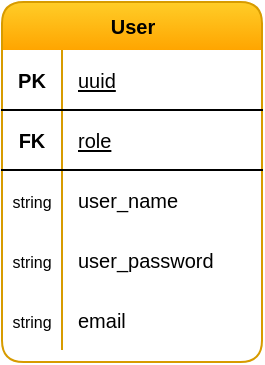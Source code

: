 <mxfile version="26.0.11">
  <diagram name="Page-1" id="7n5_S2G0NRe67UJlGbE3">
    <mxGraphModel dx="4254" dy="605" grid="1" gridSize="10" guides="1" tooltips="1" connect="1" arrows="1" fold="1" page="1" pageScale="1" pageWidth="3300" pageHeight="4681" math="0" shadow="0">
      <root>
        <mxCell id="0" />
        <mxCell id="1" parent="0" />
        <mxCell id="OtgGepNXSGEhkiYDAs9s-1" value="&lt;font style=&quot;font-size: 10px;&quot;&gt;User&lt;/font&gt;" style="shape=table;startSize=24;container=1;collapsible=1;childLayout=tableLayout;fixedRows=1;rowLines=0;fontStyle=1;align=center;resizeLast=1;html=1;swimlaneLine=0;rounded=1;fillColor=#ffcd28;strokeColor=#d79b00;gradientColor=#ffa500;fillStyle=auto;shadow=0;" vertex="1" parent="1">
          <mxGeometry x="-590" y="180" width="130" height="180" as="geometry">
            <mxRectangle x="-516" y="-60" width="70" height="30" as="alternateBounds" />
          </mxGeometry>
        </mxCell>
        <mxCell id="OtgGepNXSGEhkiYDAs9s-2" value="" style="shape=tableRow;horizontal=0;startSize=0;swimlaneHead=0;swimlaneBody=0;fillColor=none;collapsible=0;dropTarget=0;points=[[0,0.5],[1,0.5]];portConstraint=eastwest;top=0;left=0;right=0;bottom=1;swimlaneLine=1;" vertex="1" parent="OtgGepNXSGEhkiYDAs9s-1">
          <mxGeometry y="24" width="130" height="30" as="geometry" />
        </mxCell>
        <mxCell id="OtgGepNXSGEhkiYDAs9s-3" value="&lt;font style=&quot;font-size: 10px;&quot;&gt;PK&lt;/font&gt;" style="shape=partialRectangle;connectable=0;fillColor=none;top=0;left=0;bottom=0;right=0;fontStyle=1;overflow=hidden;whiteSpace=wrap;html=1;swimlaneLine=1;" vertex="1" parent="OtgGepNXSGEhkiYDAs9s-2">
          <mxGeometry width="30" height="30" as="geometry">
            <mxRectangle width="30" height="30" as="alternateBounds" />
          </mxGeometry>
        </mxCell>
        <mxCell id="OtgGepNXSGEhkiYDAs9s-4" value="&lt;span style=&quot;font-size: 10px; font-weight: normal;&quot;&gt;uuid&lt;/span&gt;" style="shape=partialRectangle;connectable=0;fillColor=none;top=0;left=0;bottom=0;right=0;align=left;spacingLeft=6;fontStyle=5;overflow=hidden;whiteSpace=wrap;html=1;swimlaneLine=1;" vertex="1" parent="OtgGepNXSGEhkiYDAs9s-2">
          <mxGeometry x="30" width="100" height="30" as="geometry">
            <mxRectangle width="100" height="30" as="alternateBounds" />
          </mxGeometry>
        </mxCell>
        <mxCell id="OtgGepNXSGEhkiYDAs9s-5" value="" style="shape=tableRow;horizontal=0;startSize=0;swimlaneHead=0;swimlaneBody=0;fillColor=none;collapsible=0;dropTarget=0;points=[[0,0.5],[1,0.5]];portConstraint=eastwest;top=0;left=0;right=0;bottom=1;swimlaneLine=1;" vertex="1" parent="OtgGepNXSGEhkiYDAs9s-1">
          <mxGeometry y="54" width="130" height="30" as="geometry" />
        </mxCell>
        <mxCell id="OtgGepNXSGEhkiYDAs9s-6" value="&lt;span style=&quot;font-size: 10px;&quot;&gt;FK&lt;/span&gt;" style="shape=partialRectangle;connectable=0;fillColor=none;top=0;left=0;bottom=0;right=0;fontStyle=1;overflow=hidden;whiteSpace=wrap;html=1;swimlaneLine=1;" vertex="1" parent="OtgGepNXSGEhkiYDAs9s-5">
          <mxGeometry width="30" height="30" as="geometry">
            <mxRectangle width="30" height="30" as="alternateBounds" />
          </mxGeometry>
        </mxCell>
        <mxCell id="OtgGepNXSGEhkiYDAs9s-7" value="&lt;span style=&quot;font-size: 10px; font-weight: normal;&quot;&gt;role&lt;/span&gt;" style="shape=partialRectangle;connectable=0;fillColor=none;top=0;left=0;bottom=0;right=0;align=left;spacingLeft=6;fontStyle=5;overflow=hidden;whiteSpace=wrap;html=1;swimlaneLine=1;" vertex="1" parent="OtgGepNXSGEhkiYDAs9s-5">
          <mxGeometry x="30" width="100" height="30" as="geometry">
            <mxRectangle width="100" height="30" as="alternateBounds" />
          </mxGeometry>
        </mxCell>
        <mxCell id="OtgGepNXSGEhkiYDAs9s-8" value="" style="shape=tableRow;horizontal=0;startSize=0;swimlaneHead=0;swimlaneBody=0;fillColor=none;collapsible=0;dropTarget=0;points=[[0,0.5],[1,0.5]];portConstraint=eastwest;top=0;left=0;right=0;bottom=0;swimlaneLine=1;" vertex="1" parent="OtgGepNXSGEhkiYDAs9s-1">
          <mxGeometry y="84" width="130" height="30" as="geometry" />
        </mxCell>
        <mxCell id="OtgGepNXSGEhkiYDAs9s-9" value="&lt;font style=&quot;font-size: 8px;&quot;&gt;string&lt;/font&gt;" style="shape=partialRectangle;connectable=0;fillColor=none;top=0;left=0;bottom=0;right=0;editable=1;overflow=hidden;whiteSpace=wrap;html=1;swimlaneLine=1;" vertex="1" parent="OtgGepNXSGEhkiYDAs9s-8">
          <mxGeometry width="30" height="30" as="geometry">
            <mxRectangle width="30" height="30" as="alternateBounds" />
          </mxGeometry>
        </mxCell>
        <mxCell id="OtgGepNXSGEhkiYDAs9s-10" value="&lt;font style=&quot;font-size: 10px;&quot;&gt;user_name&lt;/font&gt;" style="shape=partialRectangle;connectable=0;fillColor=none;top=0;left=0;bottom=0;right=0;align=left;spacingLeft=6;overflow=hidden;whiteSpace=wrap;html=1;swimlaneLine=1;" vertex="1" parent="OtgGepNXSGEhkiYDAs9s-8">
          <mxGeometry x="30" width="100" height="30" as="geometry">
            <mxRectangle width="100" height="30" as="alternateBounds" />
          </mxGeometry>
        </mxCell>
        <mxCell id="OtgGepNXSGEhkiYDAs9s-11" value="" style="shape=tableRow;horizontal=0;startSize=0;swimlaneHead=0;swimlaneBody=0;fillColor=none;collapsible=0;dropTarget=0;points=[[0,0.5],[1,0.5]];portConstraint=eastwest;top=0;left=0;right=0;bottom=0;swimlaneLine=1;" vertex="1" parent="OtgGepNXSGEhkiYDAs9s-1">
          <mxGeometry y="114" width="130" height="30" as="geometry" />
        </mxCell>
        <mxCell id="OtgGepNXSGEhkiYDAs9s-12" value="&lt;font style=&quot;font-size: 8px;&quot;&gt;string&lt;/font&gt;" style="shape=partialRectangle;connectable=0;fillColor=none;top=0;left=0;bottom=0;right=0;editable=1;overflow=hidden;whiteSpace=wrap;html=1;swimlaneLine=1;" vertex="1" parent="OtgGepNXSGEhkiYDAs9s-11">
          <mxGeometry width="30" height="30" as="geometry">
            <mxRectangle width="30" height="30" as="alternateBounds" />
          </mxGeometry>
        </mxCell>
        <mxCell id="OtgGepNXSGEhkiYDAs9s-13" value="&lt;font style=&quot;font-size: 10px;&quot;&gt;user_password&lt;/font&gt;" style="shape=partialRectangle;connectable=0;fillColor=none;top=0;left=0;bottom=0;right=0;align=left;spacingLeft=6;overflow=hidden;whiteSpace=wrap;html=1;swimlaneLine=1;shadow=0;strokeColor=default;" vertex="1" parent="OtgGepNXSGEhkiYDAs9s-11">
          <mxGeometry x="30" width="100" height="30" as="geometry">
            <mxRectangle width="100" height="30" as="alternateBounds" />
          </mxGeometry>
        </mxCell>
        <mxCell id="OtgGepNXSGEhkiYDAs9s-14" value="" style="shape=tableRow;horizontal=0;startSize=0;swimlaneHead=0;swimlaneBody=0;fillColor=none;collapsible=0;dropTarget=0;points=[[0,0.5],[1,0.5]];portConstraint=eastwest;top=0;left=0;right=0;bottom=0;swimlaneLine=1;" vertex="1" parent="OtgGepNXSGEhkiYDAs9s-1">
          <mxGeometry y="144" width="130" height="30" as="geometry" />
        </mxCell>
        <mxCell id="OtgGepNXSGEhkiYDAs9s-15" value="&lt;font style=&quot;font-size: 8px;&quot;&gt;string&lt;/font&gt;" style="shape=partialRectangle;connectable=0;fillColor=none;top=0;left=0;bottom=0;right=0;editable=1;overflow=hidden;whiteSpace=wrap;html=1;swimlaneLine=1;" vertex="1" parent="OtgGepNXSGEhkiYDAs9s-14">
          <mxGeometry width="30" height="30" as="geometry">
            <mxRectangle width="30" height="30" as="alternateBounds" />
          </mxGeometry>
        </mxCell>
        <mxCell id="OtgGepNXSGEhkiYDAs9s-16" value="&lt;font style=&quot;font-size: 10px;&quot;&gt;email&lt;/font&gt;" style="shape=partialRectangle;connectable=0;fillColor=none;top=0;left=0;bottom=0;right=0;align=left;spacingLeft=6;overflow=hidden;whiteSpace=wrap;html=1;swimlaneLine=1;shadow=0;strokeColor=default;" vertex="1" parent="OtgGepNXSGEhkiYDAs9s-14">
          <mxGeometry x="30" width="100" height="30" as="geometry">
            <mxRectangle width="100" height="30" as="alternateBounds" />
          </mxGeometry>
        </mxCell>
      </root>
    </mxGraphModel>
  </diagram>
</mxfile>
